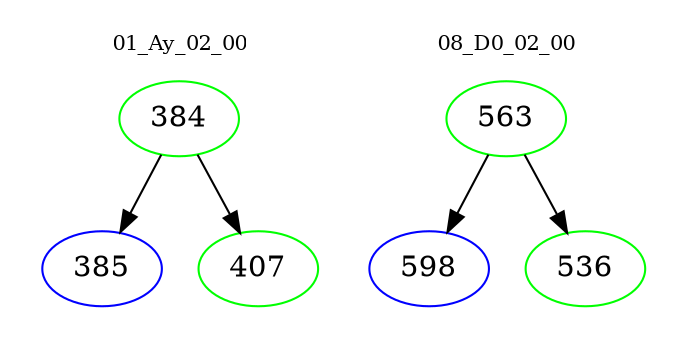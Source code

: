 digraph{
subgraph cluster_0 {
color = white
label = "01_Ay_02_00";
fontsize=10;
T0_384 [label="384", color="green"]
T0_384 -> T0_385 [color="black"]
T0_385 [label="385", color="blue"]
T0_384 -> T0_407 [color="black"]
T0_407 [label="407", color="green"]
}
subgraph cluster_1 {
color = white
label = "08_D0_02_00";
fontsize=10;
T1_563 [label="563", color="green"]
T1_563 -> T1_598 [color="black"]
T1_598 [label="598", color="blue"]
T1_563 -> T1_536 [color="black"]
T1_536 [label="536", color="green"]
}
}
